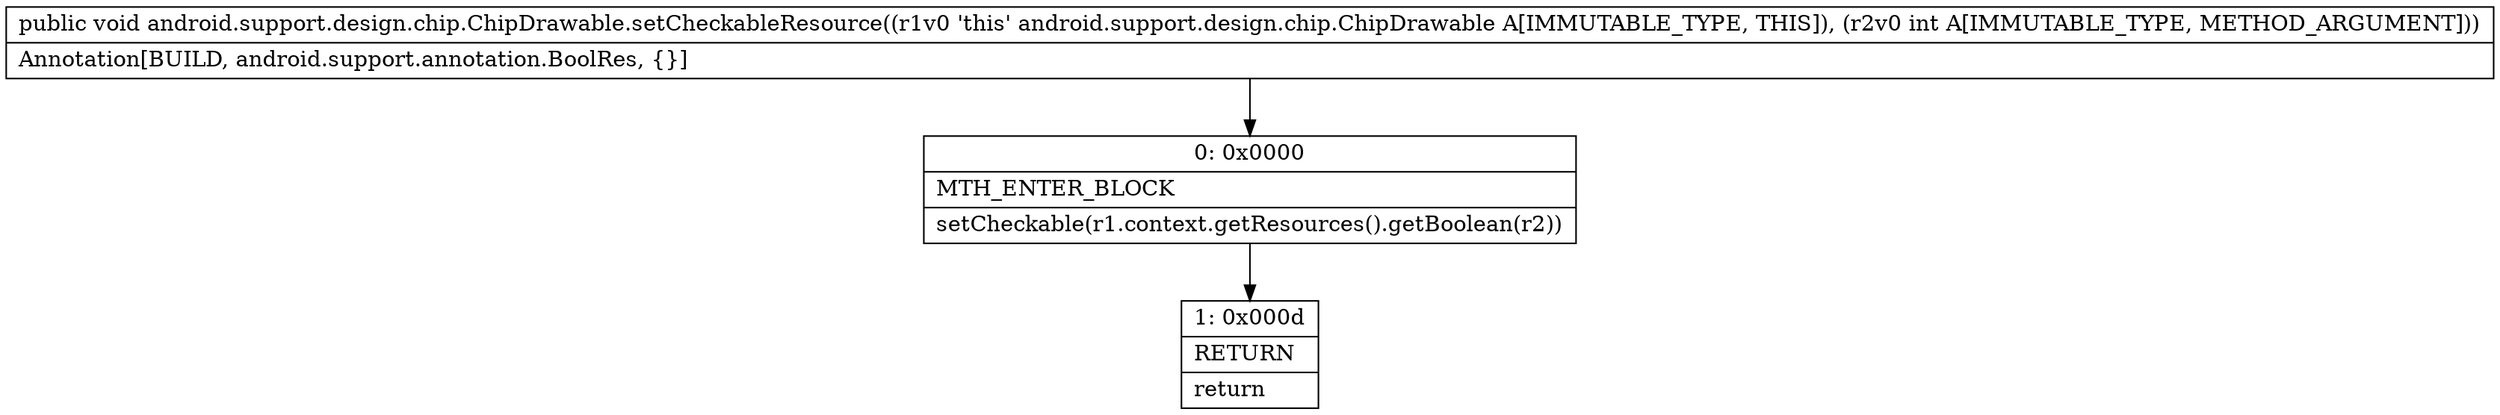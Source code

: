 digraph "CFG forandroid.support.design.chip.ChipDrawable.setCheckableResource(I)V" {
Node_0 [shape=record,label="{0\:\ 0x0000|MTH_ENTER_BLOCK\l|setCheckable(r1.context.getResources().getBoolean(r2))\l}"];
Node_1 [shape=record,label="{1\:\ 0x000d|RETURN\l|return\l}"];
MethodNode[shape=record,label="{public void android.support.design.chip.ChipDrawable.setCheckableResource((r1v0 'this' android.support.design.chip.ChipDrawable A[IMMUTABLE_TYPE, THIS]), (r2v0 int A[IMMUTABLE_TYPE, METHOD_ARGUMENT]))  | Annotation[BUILD, android.support.annotation.BoolRes, \{\}]\l}"];
MethodNode -> Node_0;
Node_0 -> Node_1;
}

